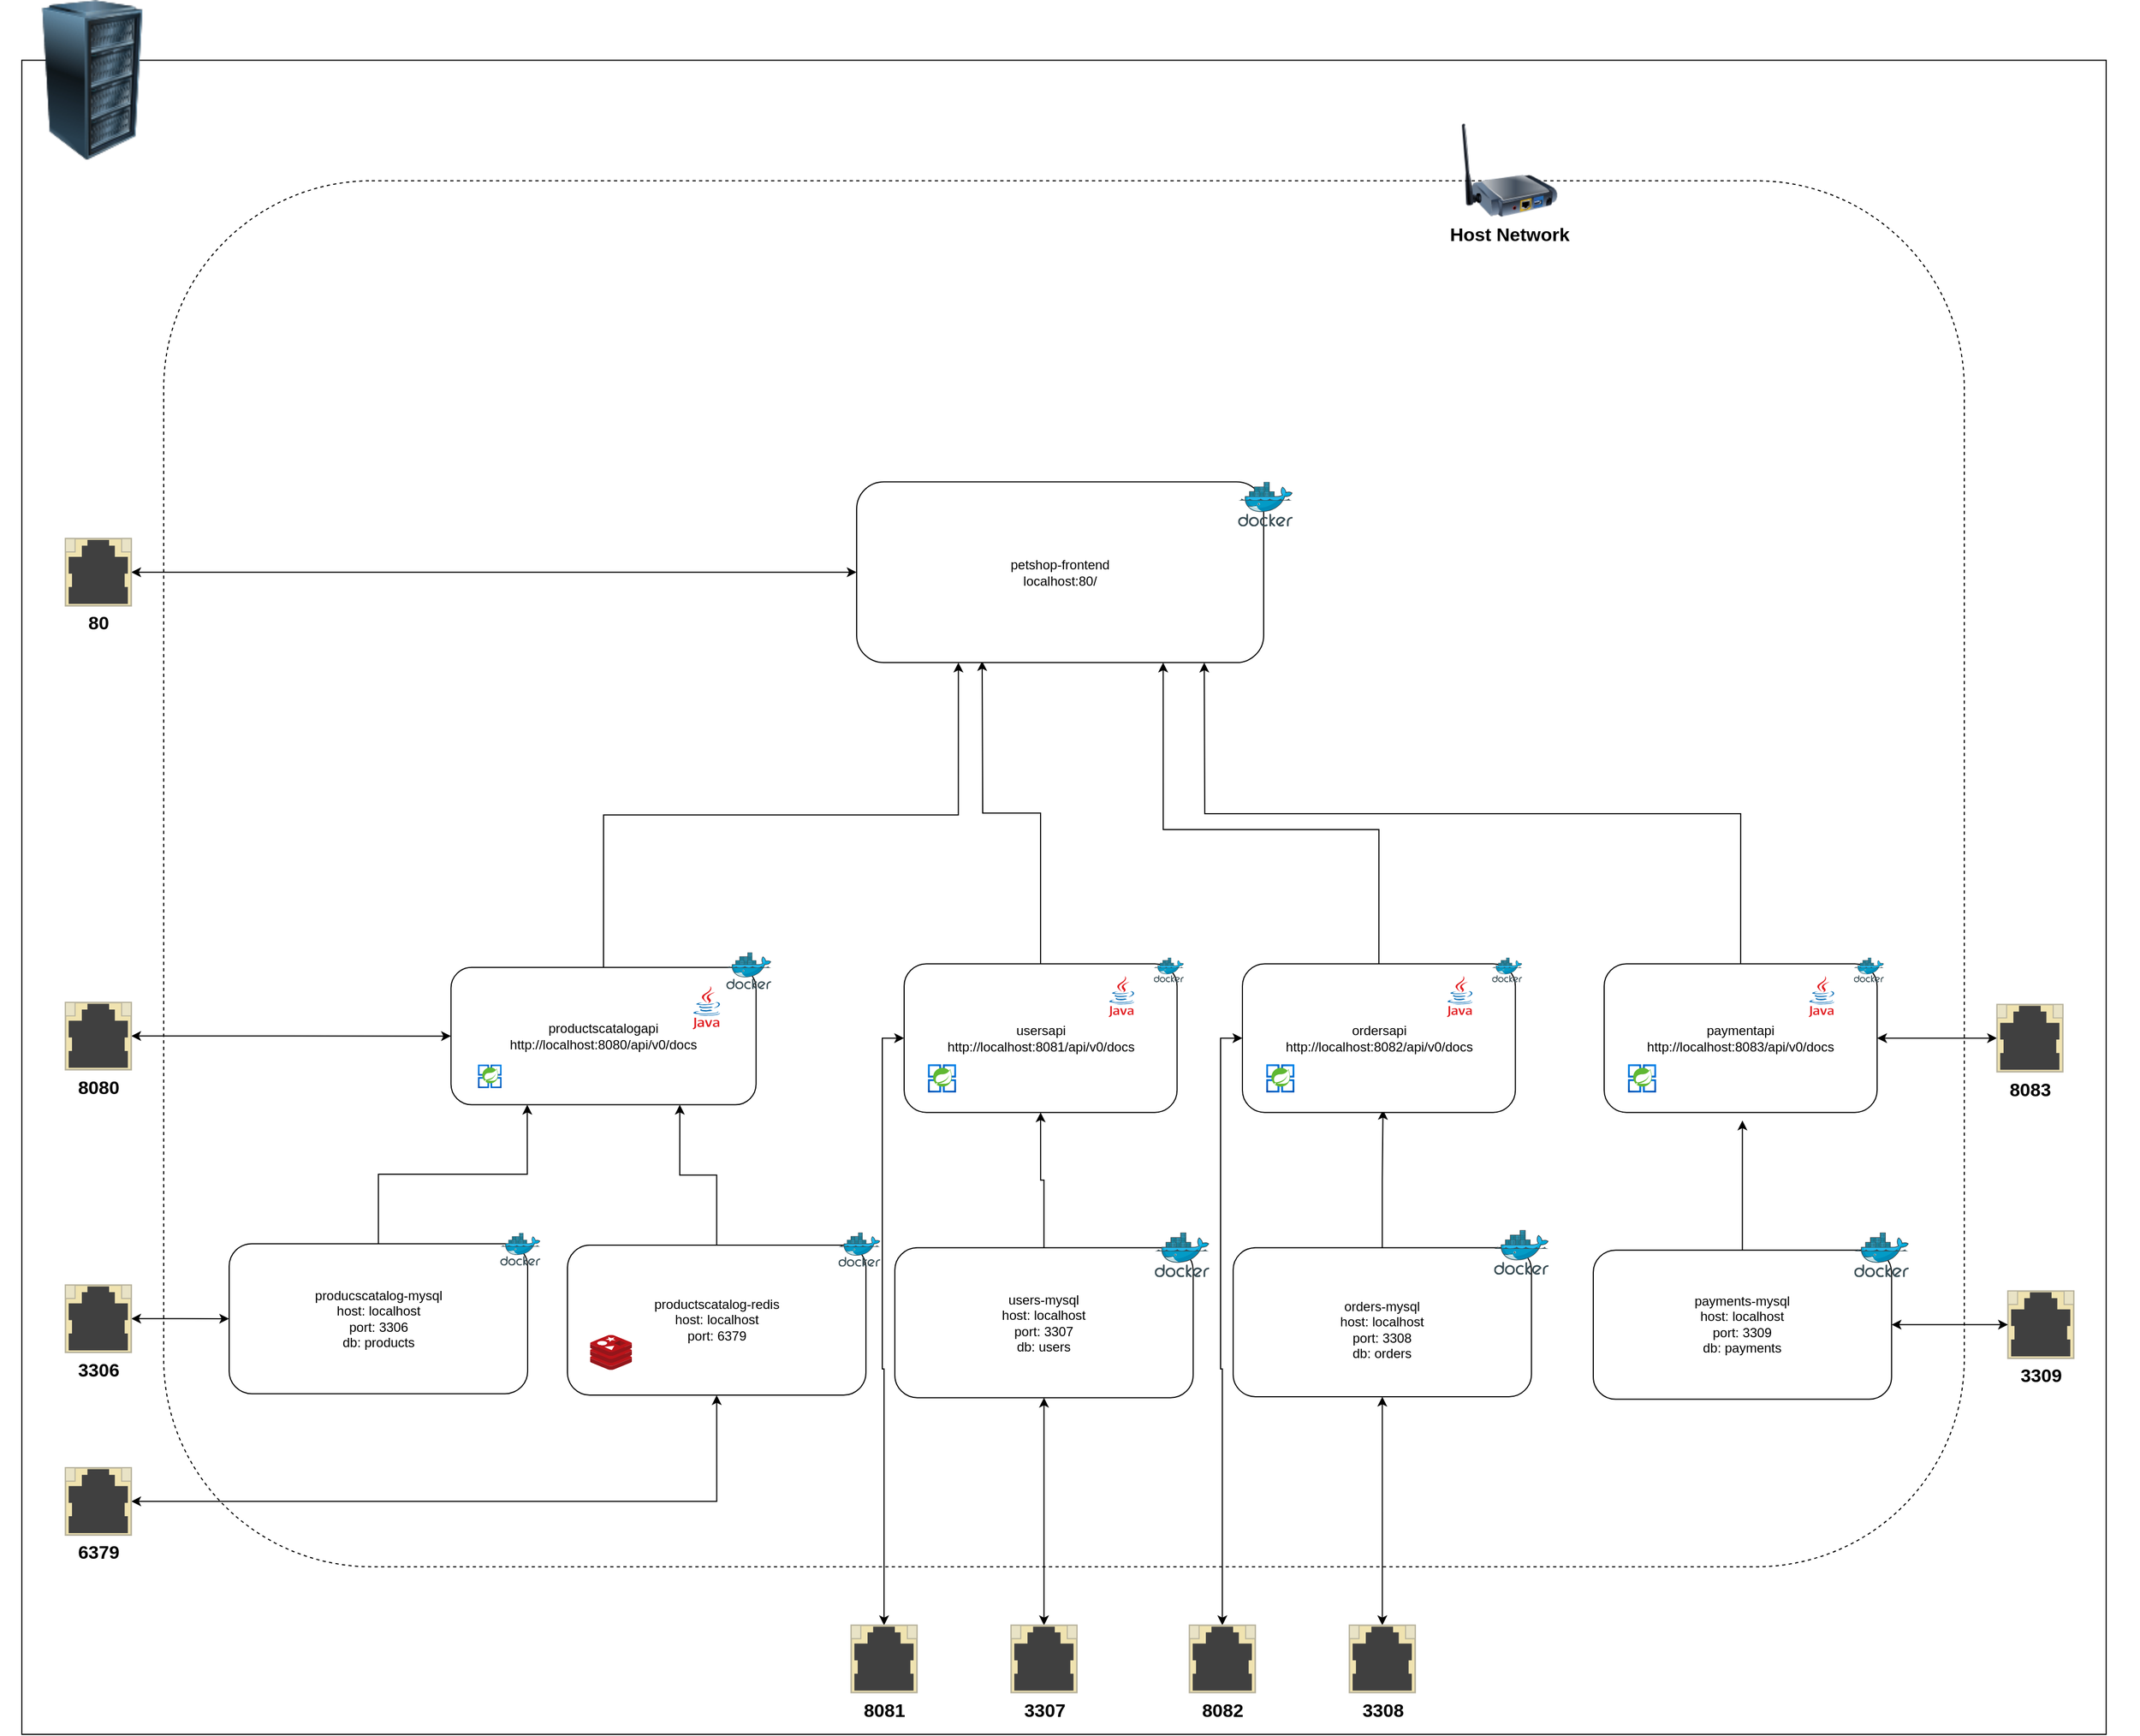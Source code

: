 <mxfile version="27.0.3">
  <diagram name="Page-1" id="rLi3QNiYEH7gknfamkOZ">
    <mxGraphModel dx="2593" dy="2527" grid="1" gridSize="10" guides="1" tooltips="1" connect="1" arrows="1" fold="1" page="1" pageScale="1" pageWidth="850" pageHeight="1100" math="0" shadow="0">
      <root>
        <mxCell id="0" />
        <mxCell id="1" parent="0" />
        <mxCell id="DBEgYbrEwFUXu2Ttw1ki-9" value="" style="group" parent="1" vertex="1" connectable="0">
          <mxGeometry x="90" y="-360" width="1960" height="1590" as="geometry" />
        </mxCell>
        <mxCell id="DBEgYbrEwFUXu2Ttw1ki-8" value="" style="rounded=0;whiteSpace=wrap;html=1;" parent="DBEgYbrEwFUXu2Ttw1ki-9" vertex="1">
          <mxGeometry x="20" y="55.24" width="1910" height="1534.76" as="geometry" />
        </mxCell>
        <mxCell id="DBEgYbrEwFUXu2Ttw1ki-6" value="" style="image;html=1;image=img/lib/clip_art/computers/Server_Rack_128x128.png" parent="DBEgYbrEwFUXu2Ttw1ki-9" vertex="1">
          <mxGeometry width="169.514" height="147.317" as="geometry" />
        </mxCell>
        <mxCell id="DBEgYbrEwFUXu2Ttw1ki-12" value="" style="group" parent="DBEgYbrEwFUXu2Ttw1ki-9" vertex="1" connectable="0">
          <mxGeometry x="150" y="147.312" width="1810" height="1318.487" as="geometry" />
        </mxCell>
        <mxCell id="DBEgYbrEwFUXu2Ttw1ki-10" value="" style="rounded=1;whiteSpace=wrap;html=1;dashed=1;" parent="DBEgYbrEwFUXu2Ttw1ki-12" vertex="1">
          <mxGeometry y="18.418" width="1650" height="1270.609" as="geometry" />
        </mxCell>
        <mxCell id="5t2xOmuU0KYCbt-zRMFo-13" value="" style="group" parent="DBEgYbrEwFUXu2Ttw1ki-12" vertex="1" connectable="0">
          <mxGeometry x="263.272" y="698.503" width="357.971" height="166.983" as="geometry" />
        </mxCell>
        <mxCell id="5t2xOmuU0KYCbt-zRMFo-7" value="productscatalogapi&lt;br&gt;http://localhost:8080/api/v0/docs" style="rounded=1;whiteSpace=wrap;html=1;" parent="5t2xOmuU0KYCbt-zRMFo-13" vertex="1">
          <mxGeometry y="41.088" width="279.559" height="125.895" as="geometry" />
        </mxCell>
        <mxCell id="5t2xOmuU0KYCbt-zRMFo-11" value="" style="dashed=0;outlineConnect=0;html=1;align=center;labelPosition=center;verticalLabelPosition=bottom;verticalAlign=top;shape=mxgraph.weblogos.java" parent="5t2xOmuU0KYCbt-zRMFo-13" vertex="1">
          <mxGeometry x="221.411" y="58.13" width="25.616" height="39.722" as="geometry" />
        </mxCell>
        <mxCell id="5t2xOmuU0KYCbt-zRMFo-12" value="" style="image;aspect=fixed;html=1;points=[];align=center;fontSize=12;image=img/lib/azure2/compute/Azure_Spring_Cloud.svg;" parent="5t2xOmuU0KYCbt-zRMFo-13" vertex="1">
          <mxGeometry x="24.684" y="130.035" width="21.77" height="21.77" as="geometry" />
        </mxCell>
        <mxCell id="5t2xOmuU0KYCbt-zRMFo-31" style="edgeStyle=orthogonalEdgeStyle;rounded=0;orthogonalLoop=1;jettySize=auto;html=1;entryX=0.75;entryY=1;entryDx=0;entryDy=0;" parent="DBEgYbrEwFUXu2Ttw1ki-12" source="5t2xOmuU0KYCbt-zRMFo-25" target="5t2xOmuU0KYCbt-zRMFo-7" edge="1">
          <mxGeometry relative="1" as="geometry" />
        </mxCell>
        <mxCell id="5t2xOmuU0KYCbt-zRMFo-36" style="edgeStyle=orthogonalEdgeStyle;rounded=0;orthogonalLoop=1;jettySize=auto;html=1;entryX=0.25;entryY=1;entryDx=0;entryDy=0;" parent="DBEgYbrEwFUXu2Ttw1ki-12" source="5t2xOmuU0KYCbt-zRMFo-33" target="5t2xOmuU0KYCbt-zRMFo-7" edge="1">
          <mxGeometry relative="1" as="geometry" />
        </mxCell>
        <mxCell id="5t2xOmuU0KYCbt-zRMFo-83" value="" style="group" parent="DBEgYbrEwFUXu2Ttw1ki-12" vertex="1" connectable="0">
          <mxGeometry x="1009.212" y="939.146" width="416.848" height="215.451" as="geometry" />
        </mxCell>
        <mxCell id="5t2xOmuU0KYCbt-zRMFo-8" value="" style="image;sketch=0;aspect=fixed;html=1;points=[];align=center;fontSize=12;image=img/lib/mscae/Docker.svg;" parent="DBEgYbrEwFUXu2Ttw1ki-12" vertex="1">
          <mxGeometry x="515.578" y="725.816" width="41.218" height="33.799" as="geometry" />
        </mxCell>
        <mxCell id="l0kBBHs5JJuqWg4ukBlu-13" style="edgeStyle=orthogonalEdgeStyle;rounded=0;orthogonalLoop=1;jettySize=auto;html=1;entryX=0.515;entryY=0.983;entryDx=0;entryDy=0;entryPerimeter=0;" parent="DBEgYbrEwFUXu2Ttw1ki-12" source="5t2xOmuU0KYCbt-zRMFo-95" target="5t2xOmuU0KYCbt-zRMFo-89" edge="1">
          <mxGeometry relative="1" as="geometry" />
        </mxCell>
        <mxCell id="l0kBBHs5JJuqWg4ukBlu-21" value="" style="group" parent="DBEgYbrEwFUXu2Ttw1ki-12" vertex="1" connectable="0">
          <mxGeometry x="1370.002" y="970.481" width="289.146" height="152.781" as="geometry" />
        </mxCell>
        <mxCell id="l0kBBHs5JJuqWg4ukBlu-35" value="" style="group" parent="l0kBBHs5JJuqWg4ukBlu-21" vertex="1" connectable="0">
          <mxGeometry x="-60" y="12.142" width="289.146" height="152.781" as="geometry" />
        </mxCell>
        <mxCell id="l0kBBHs5JJuqWg4ukBlu-37" style="edgeStyle=orthogonalEdgeStyle;rounded=0;orthogonalLoop=1;jettySize=auto;html=1;" parent="l0kBBHs5JJuqWg4ukBlu-35" source="l0kBBHs5JJuqWg4ukBlu-22" edge="1">
          <mxGeometry relative="1" as="geometry">
            <mxPoint x="136.673" y="-102.724" as="targetPoint" />
          </mxGeometry>
        </mxCell>
        <mxCell id="l0kBBHs5JJuqWg4ukBlu-22" value="&lt;div&gt;&lt;span style=&quot;background-color: transparent; color: light-dark(rgb(0, 0, 0), rgb(255, 255, 255));&quot;&gt;payments-mysql&lt;/span&gt;&lt;/div&gt;&lt;div&gt;host: localhost&lt;br&gt;port: 3309&lt;/div&gt;&lt;div&gt;db: payments&lt;/div&gt;" style="rounded=1;whiteSpace=wrap;html=1;" parent="l0kBBHs5JJuqWg4ukBlu-35" vertex="1">
          <mxGeometry y="16.162" width="273.347" height="136.619" as="geometry" />
        </mxCell>
        <mxCell id="l0kBBHs5JJuqWg4ukBlu-23" value="" style="image;sketch=0;aspect=fixed;html=1;points=[];align=center;fontSize=12;image=img/lib/mscae/Docker.svg;" parent="l0kBBHs5JJuqWg4ukBlu-35" vertex="1">
          <mxGeometry x="239.146" width="50.0" height="41.0" as="geometry" />
        </mxCell>
        <mxCell id="l0kBBHs5JJuqWg4ukBlu-24" value="" style="shape=image;verticalLabelPosition=bottom;labelBackgroundColor=default;verticalAlign=top;aspect=fixed;imageAspect=0;image=https://cdn.freebiesupply.com/logos/large/2x/mysql-5-logo-png-transparent.png;" parent="l0kBBHs5JJuqWg4ukBlu-35" vertex="1">
          <mxGeometry x="11.358" y="82.179" width="53.0" height="53.0" as="geometry" />
        </mxCell>
        <mxCell id="l0kBBHs5JJuqWg4ukBlu-25" value="" style="group" parent="DBEgYbrEwFUXu2Ttw1ki-12" vertex="1" connectable="0">
          <mxGeometry x="60.0" y="982.876" width="285.159" height="147.506" as="geometry" />
        </mxCell>
        <mxCell id="5t2xOmuU0KYCbt-zRMFo-33" value="producscatalog-mysql&lt;div&gt;host: localhost&lt;br&gt;port: 3306&lt;br&gt;&lt;/div&gt;&lt;div&gt;db: products&lt;/div&gt;" style="rounded=1;whiteSpace=wrap;html=1;" parent="l0kBBHs5JJuqWg4ukBlu-25" vertex="1">
          <mxGeometry y="10.01" width="273.515" height="137.496" as="geometry" />
        </mxCell>
        <mxCell id="5t2xOmuU0KYCbt-zRMFo-34" value="" style="image;sketch=0;aspect=fixed;html=1;points=[];align=center;fontSize=12;image=img/lib/mscae/Docker.svg;" parent="l0kBBHs5JJuqWg4ukBlu-25" vertex="1">
          <mxGeometry x="248.492" width="36.667" height="30.067" as="geometry" />
        </mxCell>
        <mxCell id="5t2xOmuU0KYCbt-zRMFo-43" value="" style="shape=image;verticalLabelPosition=bottom;labelBackgroundColor=default;verticalAlign=top;aspect=fixed;imageAspect=0;image=https://cdn.freebiesupply.com/logos/large/2x/mysql-5-logo-png-transparent.png;" parent="l0kBBHs5JJuqWg4ukBlu-25" vertex="1">
          <mxGeometry x="16.09" y="87.508" width="44.82" height="44.82" as="geometry" />
        </mxCell>
        <mxCell id="l0kBBHs5JJuqWg4ukBlu-26" value="" style="group" parent="DBEgYbrEwFUXu2Ttw1ki-12" vertex="1" connectable="0">
          <mxGeometry x="369.997" y="982.619" width="333.452" height="177.974" as="geometry" />
        </mxCell>
        <mxCell id="5t2xOmuU0KYCbt-zRMFo-25" value="productscatalog-redis&lt;br&gt;host: localhost&lt;br&gt;port: 6379" style="rounded=1;whiteSpace=wrap;html=1;" parent="l0kBBHs5JJuqWg4ukBlu-26" vertex="1">
          <mxGeometry y="11.628" width="273.515" height="137.496" as="geometry" />
        </mxCell>
        <mxCell id="5t2xOmuU0KYCbt-zRMFo-30" value="" style="image;sketch=0;aspect=fixed;html=1;points=[];align=center;fontSize=12;image=img/lib/mscae/Cache_Redis_Product.svg;" parent="l0kBBHs5JJuqWg4ukBlu-26" vertex="1">
          <mxGeometry x="20.708" y="93.805" width="38.31" height="32.18" as="geometry" />
        </mxCell>
        <mxCell id="5t2xOmuU0KYCbt-zRMFo-24" value="" style="group" parent="l0kBBHs5JJuqWg4ukBlu-26" vertex="1" connectable="0">
          <mxGeometry x="10.354" width="323.098" height="177.974" as="geometry" />
        </mxCell>
        <mxCell id="5t2xOmuU0KYCbt-zRMFo-26" value="" style="image;sketch=0;aspect=fixed;html=1;points=[];align=center;fontSize=12;image=img/lib/mscae/Docker.svg;" parent="5t2xOmuU0KYCbt-zRMFo-24" vertex="1">
          <mxGeometry x="238.072" width="38.196" height="31.321" as="geometry" />
        </mxCell>
        <mxCell id="l0kBBHs5JJuqWg4ukBlu-30" value="" style="group" parent="DBEgYbrEwFUXu2Ttw1ki-12" vertex="1" connectable="0">
          <mxGeometry x="1000.002" y="980.352" width="289.146" height="152.781" as="geometry" />
        </mxCell>
        <mxCell id="l0kBBHs5JJuqWg4ukBlu-33" value="" style="group" parent="l0kBBHs5JJuqWg4ukBlu-30" vertex="1" connectable="0">
          <mxGeometry x="-20" width="289.146" height="152.781" as="geometry" />
        </mxCell>
        <mxCell id="5t2xOmuU0KYCbt-zRMFo-95" value="&lt;div&gt;&lt;br&gt;&lt;/div&gt;&lt;div&gt;orders-mysql&lt;/div&gt;&lt;div&gt;host: localhost&lt;br&gt;port: 3308&lt;/div&gt;&lt;div&gt;db: orders&lt;/div&gt;" style="rounded=1;whiteSpace=wrap;html=1;" parent="l0kBBHs5JJuqWg4ukBlu-33" vertex="1">
          <mxGeometry y="16.162" width="273.347" height="136.619" as="geometry" />
        </mxCell>
        <mxCell id="5t2xOmuU0KYCbt-zRMFo-96" value="" style="image;sketch=0;aspect=fixed;html=1;points=[];align=center;fontSize=12;image=img/lib/mscae/Docker.svg;" parent="l0kBBHs5JJuqWg4ukBlu-33" vertex="1">
          <mxGeometry x="239.146" width="50.0" height="41.0" as="geometry" />
        </mxCell>
        <mxCell id="5t2xOmuU0KYCbt-zRMFo-97" value="" style="shape=image;verticalLabelPosition=bottom;labelBackgroundColor=default;verticalAlign=top;aspect=fixed;imageAspect=0;image=https://cdn.freebiesupply.com/logos/large/2x/mysql-5-logo-png-transparent.png;" parent="l0kBBHs5JJuqWg4ukBlu-33" vertex="1">
          <mxGeometry x="11.358" y="82.179" width="53.0" height="53.0" as="geometry" />
        </mxCell>
        <mxCell id="l0kBBHs5JJuqWg4ukBlu-31" value="" style="group" parent="DBEgYbrEwFUXu2Ttw1ki-12" vertex="1" connectable="0">
          <mxGeometry x="670.002" y="982.617" width="288.142" height="151.398" as="geometry" />
        </mxCell>
        <mxCell id="5t2xOmuU0KYCbt-zRMFo-80" value="users-mysql&lt;br&gt;host: localhost&lt;br&gt;port: 3307&lt;div&gt;db: users&lt;/div&gt;" style="rounded=1;whiteSpace=wrap;html=1;" parent="l0kBBHs5JJuqWg4ukBlu-31" vertex="1">
          <mxGeometry y="13.902" width="273.347" height="137.496" as="geometry" />
        </mxCell>
        <mxCell id="5t2xOmuU0KYCbt-zRMFo-82" value="" style="shape=image;verticalLabelPosition=bottom;labelBackgroundColor=default;verticalAlign=top;aspect=fixed;imageAspect=0;image=https://cdn.freebiesupply.com/logos/large/2x/mysql-5-logo-png-transparent.png;" parent="l0kBBHs5JJuqWg4ukBlu-31" vertex="1">
          <mxGeometry x="10.353" y="96.077" width="53.0" height="53.0" as="geometry" />
        </mxCell>
        <mxCell id="5t2xOmuU0KYCbt-zRMFo-81" value="" style="image;sketch=0;aspect=fixed;html=1;points=[];align=center;fontSize=12;image=img/lib/mscae/Docker.svg;" parent="l0kBBHs5JJuqWg4ukBlu-31" vertex="1">
          <mxGeometry x="238.142" width="50.0" height="41.0" as="geometry" />
        </mxCell>
        <mxCell id="l0kBBHs5JJuqWg4ukBlu-34" value="" style="group" parent="DBEgYbrEwFUXu2Ttw1ki-12" vertex="1" connectable="0">
          <mxGeometry x="988.506" y="730.584" width="256.349" height="141.919" as="geometry" />
        </mxCell>
        <mxCell id="l0kBBHs5JJuqWg4ukBlu-38" value="" style="group" parent="l0kBBHs5JJuqWg4ukBlu-34" vertex="1" connectable="0">
          <mxGeometry width="256.349" height="141.919" as="geometry" />
        </mxCell>
        <mxCell id="5t2xOmuU0KYCbt-zRMFo-89" value="ordersapi&lt;br&gt;&lt;div&gt;&lt;span style=&quot;background-color: transparent; color: light-dark(rgb(0, 0, 0), rgb(255, 255, 255));&quot;&gt;http://&lt;/span&gt;localhost:8082/api/v0/docs&lt;/div&gt;" style="rounded=1;whiteSpace=wrap;html=1;" parent="l0kBBHs5JJuqWg4ukBlu-38" vertex="1">
          <mxGeometry y="5.767" width="250.132" height="136.152" as="geometry" />
        </mxCell>
        <mxCell id="5t2xOmuU0KYCbt-zRMFo-90" value="" style="image;sketch=0;aspect=fixed;html=1;points=[];align=center;fontSize=12;image=img/lib/mscae/Docker.svg;" parent="l0kBBHs5JJuqWg4ukBlu-38" vertex="1">
          <mxGeometry x="228.801" width="27.548" height="22.589" as="geometry" />
        </mxCell>
        <mxCell id="5t2xOmuU0KYCbt-zRMFo-91" value="" style="dashed=0;outlineConnect=0;html=1;align=center;labelPosition=center;verticalLabelPosition=bottom;verticalAlign=top;shape=mxgraph.weblogos.java" parent="l0kBBHs5JJuqWg4ukBlu-38" vertex="1">
          <mxGeometry x="187.377" y="16.876" width="23.845" height="37.729" as="geometry" />
        </mxCell>
        <mxCell id="5t2xOmuU0KYCbt-zRMFo-92" value="" style="image;aspect=fixed;html=1;points=[];align=center;fontSize=12;image=img/lib/azure2/compute/Azure_Spring_Cloud.svg;" parent="l0kBBHs5JJuqWg4ukBlu-38" vertex="1">
          <mxGeometry x="21.712" y="97.769" width="25.98" height="25.98" as="geometry" />
        </mxCell>
        <mxCell id="l0kBBHs5JJuqWg4ukBlu-36" value="" style="group" parent="DBEgYbrEwFUXu2Ttw1ki-12" vertex="1" connectable="0">
          <mxGeometry x="1319.996" y="730.584" width="256.349" height="141.919" as="geometry" />
        </mxCell>
        <mxCell id="l0kBBHs5JJuqWg4ukBlu-16" value="paymentapi&lt;br&gt;&lt;div&gt;&lt;span style=&quot;background-color: transparent; color: light-dark(rgb(0, 0, 0), rgb(255, 255, 255));&quot;&gt;http://&lt;/span&gt;localhost:8083/api/v0/docs&lt;/div&gt;" style="rounded=1;whiteSpace=wrap;html=1;" parent="l0kBBHs5JJuqWg4ukBlu-36" vertex="1">
          <mxGeometry y="5.767" width="250.132" height="136.152" as="geometry" />
        </mxCell>
        <mxCell id="l0kBBHs5JJuqWg4ukBlu-17" value="" style="image;sketch=0;aspect=fixed;html=1;points=[];align=center;fontSize=12;image=img/lib/mscae/Docker.svg;" parent="l0kBBHs5JJuqWg4ukBlu-36" vertex="1">
          <mxGeometry x="228.801" width="27.548" height="22.589" as="geometry" />
        </mxCell>
        <mxCell id="l0kBBHs5JJuqWg4ukBlu-18" value="" style="dashed=0;outlineConnect=0;html=1;align=center;labelPosition=center;verticalLabelPosition=bottom;verticalAlign=top;shape=mxgraph.weblogos.java" parent="l0kBBHs5JJuqWg4ukBlu-36" vertex="1">
          <mxGeometry x="187.377" y="16.876" width="23.845" height="37.729" as="geometry" />
        </mxCell>
        <mxCell id="l0kBBHs5JJuqWg4ukBlu-19" value="" style="image;aspect=fixed;html=1;points=[];align=center;fontSize=12;image=img/lib/azure2/compute/Azure_Spring_Cloud.svg;" parent="l0kBBHs5JJuqWg4ukBlu-36" vertex="1">
          <mxGeometry x="21.712" y="97.769" width="25.98" height="25.98" as="geometry" />
        </mxCell>
        <mxCell id="l0kBBHs5JJuqWg4ukBlu-45" style="edgeStyle=orthogonalEdgeStyle;rounded=0;orthogonalLoop=1;jettySize=auto;html=1;entryX=0.5;entryY=1;entryDx=0;entryDy=0;" parent="DBEgYbrEwFUXu2Ttw1ki-12" source="5t2xOmuU0KYCbt-zRMFo-80" target="l0kBBHs5JJuqWg4ukBlu-40" edge="1">
          <mxGeometry relative="1" as="geometry" />
        </mxCell>
        <mxCell id="l0kBBHs5JJuqWg4ukBlu-46" value="" style="group" parent="DBEgYbrEwFUXu2Ttw1ki-12" vertex="1" connectable="0">
          <mxGeometry x="678.506" y="730.584" width="256.349" height="141.919" as="geometry" />
        </mxCell>
        <mxCell id="l0kBBHs5JJuqWg4ukBlu-79" style="edgeStyle=orthogonalEdgeStyle;rounded=0;orthogonalLoop=1;jettySize=auto;html=1;" parent="l0kBBHs5JJuqWg4ukBlu-46" source="l0kBBHs5JJuqWg4ukBlu-40" edge="1">
          <mxGeometry relative="1" as="geometry">
            <mxPoint x="71.494" y="-271.842" as="targetPoint" />
          </mxGeometry>
        </mxCell>
        <mxCell id="l0kBBHs5JJuqWg4ukBlu-40" value="usersapi&lt;br&gt;http://localhost:8081/api/v0/docs" style="rounded=1;whiteSpace=wrap;html=1;" parent="l0kBBHs5JJuqWg4ukBlu-46" vertex="1">
          <mxGeometry y="5.767" width="250.132" height="136.152" as="geometry" />
        </mxCell>
        <mxCell id="l0kBBHs5JJuqWg4ukBlu-41" value="" style="image;sketch=0;aspect=fixed;html=1;points=[];align=center;fontSize=12;image=img/lib/mscae/Docker.svg;" parent="l0kBBHs5JJuqWg4ukBlu-46" vertex="1">
          <mxGeometry x="228.801" width="27.548" height="22.589" as="geometry" />
        </mxCell>
        <mxCell id="l0kBBHs5JJuqWg4ukBlu-42" value="" style="dashed=0;outlineConnect=0;html=1;align=center;labelPosition=center;verticalLabelPosition=bottom;verticalAlign=top;shape=mxgraph.weblogos.java" parent="l0kBBHs5JJuqWg4ukBlu-46" vertex="1">
          <mxGeometry x="187.377" y="16.876" width="23.845" height="37.729" as="geometry" />
        </mxCell>
        <mxCell id="l0kBBHs5JJuqWg4ukBlu-43" value="" style="image;aspect=fixed;html=1;points=[];align=center;fontSize=12;image=img/lib/azure2/compute/Azure_Spring_Cloud.svg;" parent="l0kBBHs5JJuqWg4ukBlu-46" vertex="1">
          <mxGeometry x="21.712" y="97.769" width="25.98" height="25.98" as="geometry" />
        </mxCell>
        <mxCell id="l0kBBHs5JJuqWg4ukBlu-74" value="" style="group" parent="DBEgYbrEwFUXu2Ttw1ki-12" vertex="1" connectable="0">
          <mxGeometry x="635.004" y="294.391" width="399.571" height="165.735" as="geometry" />
        </mxCell>
        <mxCell id="5t2xOmuU0KYCbt-zRMFo-1" value="petshop-frontend&lt;div&gt;localhost:80/&lt;/div&gt;" style="rounded=1;whiteSpace=wrap;html=1;" parent="l0kBBHs5JJuqWg4ukBlu-74" vertex="1">
          <mxGeometry y="0.004" width="372.97" height="165.732" as="geometry" />
        </mxCell>
        <mxCell id="5t2xOmuU0KYCbt-zRMFo-2" value="" style="image;sketch=0;aspect=fixed;html=1;points=[];align=center;fontSize=12;image=img/lib/mscae/Docker.svg;" parent="l0kBBHs5JJuqWg4ukBlu-74" vertex="1">
          <mxGeometry x="349.572" width="50.0" height="41.0" as="geometry" />
        </mxCell>
        <mxCell id="5t2xOmuU0KYCbt-zRMFo-3" value="" style="shape=image;html=1;verticalAlign=top;verticalLabelPosition=bottom;labelBackgroundColor=#ffffff;imageAspect=0;aspect=fixed;image=https://cdn2.iconfinder.com/data/icons/boxicons-logos/24/bxl-react-128.png" parent="l0kBBHs5JJuqWg4ukBlu-74" vertex="1">
          <mxGeometry x="279.58" y="12.162" width="53.31" height="53.31" as="geometry" />
        </mxCell>
        <mxCell id="5t2xOmuU0KYCbt-zRMFo-4" value="" style="shape=image;verticalLabelPosition=bottom;labelBackgroundColor=default;verticalAlign=top;aspect=fixed;imageAspect=0;image=https://cdn.iconscout.com/icon/free/png-256/free-nginx-3628948-3030173.png;" parent="l0kBBHs5JJuqWg4ukBlu-74" vertex="1">
          <mxGeometry x="19.58" y="104.611" width="46.37" height="46.37" as="geometry" />
        </mxCell>
        <mxCell id="l0kBBHs5JJuqWg4ukBlu-75" style="edgeStyle=orthogonalEdgeStyle;rounded=0;orthogonalLoop=1;jettySize=auto;html=1;exitX=0.5;exitY=0;exitDx=0;exitDy=0;entryX=0.25;entryY=1;entryDx=0;entryDy=0;" parent="DBEgYbrEwFUXu2Ttw1ki-12" source="5t2xOmuU0KYCbt-zRMFo-7" target="5t2xOmuU0KYCbt-zRMFo-1" edge="1">
          <mxGeometry relative="1" as="geometry" />
        </mxCell>
        <mxCell id="l0kBBHs5JJuqWg4ukBlu-80" style="edgeStyle=orthogonalEdgeStyle;rounded=0;orthogonalLoop=1;jettySize=auto;html=1;entryX=0.854;entryY=1.019;entryDx=0;entryDy=0;entryPerimeter=0;exitX=0.5;exitY=0;exitDx=0;exitDy=0;" parent="DBEgYbrEwFUXu2Ttw1ki-12" source="l0kBBHs5JJuqWg4ukBlu-16" edge="1">
          <mxGeometry relative="1" as="geometry">
            <mxPoint x="1445.062" y="733.197" as="sourcePoint" />
            <mxPoint x="953.52" y="460.121" as="targetPoint" />
          </mxGeometry>
        </mxCell>
        <mxCell id="l0kBBHs5JJuqWg4ukBlu-81" style="edgeStyle=orthogonalEdgeStyle;rounded=0;orthogonalLoop=1;jettySize=auto;html=1;exitX=0.5;exitY=0;exitDx=0;exitDy=0;entryX=0.753;entryY=1.022;entryDx=0;entryDy=0;entryPerimeter=0;" parent="DBEgYbrEwFUXu2Ttw1ki-12" source="5t2xOmuU0KYCbt-zRMFo-89" edge="1">
          <mxGeometry relative="1" as="geometry">
            <mxPoint x="1113.572" y="732.704" as="sourcePoint" />
            <mxPoint x="915.85" y="460.125" as="targetPoint" />
            <Array as="points">
              <mxPoint x="1114" y="613.245" />
              <mxPoint x="916" y="613.245" />
            </Array>
          </mxGeometry>
        </mxCell>
        <mxCell id="vEeLgYSL3ZKzY06fn7T7-19" value="&lt;b&gt;3309&lt;/b&gt;" style="html=1;verticalLabelPosition=bottom;verticalAlign=top;outlineConnect=0;shadow=0;dashed=0;shape=mxgraph.rack.hpe_aruba.switches.rj45_sfp;fontSize=17;" parent="DBEgYbrEwFUXu2Ttw1ki-12" vertex="1">
          <mxGeometry x="1690" y="1036.274" width="60.24" height="61.633" as="geometry" />
        </mxCell>
        <mxCell id="vEeLgYSL3ZKzY06fn7T7-20" style="edgeStyle=orthogonalEdgeStyle;rounded=0;orthogonalLoop=1;jettySize=auto;html=1;entryX=1;entryY=0.5;entryDx=0;entryDy=0;startArrow=classic;startFill=1;" parent="DBEgYbrEwFUXu2Ttw1ki-12" source="vEeLgYSL3ZKzY06fn7T7-19" target="l0kBBHs5JJuqWg4ukBlu-22" edge="1">
          <mxGeometry relative="1" as="geometry" />
        </mxCell>
        <mxCell id="vEeLgYSL3ZKzY06fn7T7-22" style="edgeStyle=orthogonalEdgeStyle;rounded=0;orthogonalLoop=1;jettySize=auto;html=1;entryX=1;entryY=0.5;entryDx=0;entryDy=0;startArrow=classic;startFill=1;" parent="DBEgYbrEwFUXu2Ttw1ki-12" source="vEeLgYSL3ZKzY06fn7T7-21" target="l0kBBHs5JJuqWg4ukBlu-16" edge="1">
          <mxGeometry relative="1" as="geometry" />
        </mxCell>
        <mxCell id="vEeLgYSL3ZKzY06fn7T7-21" value="&lt;b&gt;8083&lt;/b&gt;" style="html=1;verticalLabelPosition=bottom;verticalAlign=top;outlineConnect=0;shadow=0;dashed=0;shape=mxgraph.rack.hpe_aruba.switches.rj45_sfp;fontSize=17;" parent="DBEgYbrEwFUXu2Ttw1ki-12" vertex="1">
          <mxGeometry x="1680" y="773.614" width="60.24" height="61.633" as="geometry" />
        </mxCell>
        <mxCell id="DBEgYbrEwFUXu2Ttw1ki-11" value="Host Network" style="image;html=1;image=img/lib/clip_art/networking/Print_Server_Wireless_128x128.png;fontStyle=1;fontSize=17;" parent="DBEgYbrEwFUXu2Ttw1ki-9" vertex="1">
          <mxGeometry x="1330.002" y="112.998" width="106.71" height="85.957" as="geometry" />
        </mxCell>
        <mxCell id="vEeLgYSL3ZKzY06fn7T7-2" style="edgeStyle=orthogonalEdgeStyle;rounded=0;orthogonalLoop=1;jettySize=auto;html=1;entryX=0;entryY=0.5;entryDx=0;entryDy=0;startArrow=classic;startFill=1;" parent="DBEgYbrEwFUXu2Ttw1ki-9" source="vEeLgYSL3ZKzY06fn7T7-1" target="5t2xOmuU0KYCbt-zRMFo-1" edge="1">
          <mxGeometry relative="1" as="geometry" />
        </mxCell>
        <mxCell id="vEeLgYSL3ZKzY06fn7T7-1" value="&lt;b&gt;80&lt;/b&gt;" style="html=1;verticalLabelPosition=bottom;verticalAlign=top;outlineConnect=0;shadow=0;dashed=0;shape=mxgraph.rack.hpe_aruba.switches.rj45_sfp;fontSize=17;" parent="DBEgYbrEwFUXu2Ttw1ki-9" vertex="1">
          <mxGeometry x="60.0" y="493.76" width="60.24" height="61.633" as="geometry" />
        </mxCell>
        <mxCell id="vEeLgYSL3ZKzY06fn7T7-4" style="edgeStyle=orthogonalEdgeStyle;rounded=0;orthogonalLoop=1;jettySize=auto;html=1;entryX=0;entryY=0.5;entryDx=0;entryDy=0;startArrow=classic;startFill=1;" parent="DBEgYbrEwFUXu2Ttw1ki-9" source="vEeLgYSL3ZKzY06fn7T7-3" target="5t2xOmuU0KYCbt-zRMFo-7" edge="1">
          <mxGeometry relative="1" as="geometry" />
        </mxCell>
        <mxCell id="vEeLgYSL3ZKzY06fn7T7-3" value="&lt;b&gt;8080&lt;/b&gt;" style="html=1;verticalLabelPosition=bottom;verticalAlign=top;outlineConnect=0;shadow=0;dashed=0;shape=mxgraph.rack.hpe_aruba.switches.rj45_sfp;fontSize=17;" parent="DBEgYbrEwFUXu2Ttw1ki-9" vertex="1">
          <mxGeometry x="60" y="919.035" width="60.24" height="61.633" as="geometry" />
        </mxCell>
        <mxCell id="vEeLgYSL3ZKzY06fn7T7-6" style="edgeStyle=orthogonalEdgeStyle;rounded=0;orthogonalLoop=1;jettySize=auto;html=1;entryX=0;entryY=0.5;entryDx=0;entryDy=0;startArrow=classic;startFill=1;" parent="DBEgYbrEwFUXu2Ttw1ki-9" source="vEeLgYSL3ZKzY06fn7T7-5" target="5t2xOmuU0KYCbt-zRMFo-33" edge="1">
          <mxGeometry relative="1" as="geometry" />
        </mxCell>
        <mxCell id="vEeLgYSL3ZKzY06fn7T7-5" value="&lt;b&gt;3306&lt;/b&gt;" style="html=1;verticalLabelPosition=bottom;verticalAlign=top;outlineConnect=0;shadow=0;dashed=0;shape=mxgraph.rack.hpe_aruba.switches.rj45_sfp;fontSize=17;" parent="DBEgYbrEwFUXu2Ttw1ki-9" vertex="1">
          <mxGeometry x="60" y="1178.129" width="60.24" height="61.633" as="geometry" />
        </mxCell>
        <mxCell id="vEeLgYSL3ZKzY06fn7T7-8" style="edgeStyle=orthogonalEdgeStyle;rounded=0;orthogonalLoop=1;jettySize=auto;html=1;entryX=0.5;entryY=1;entryDx=0;entryDy=0;startArrow=classic;startFill=1;" parent="DBEgYbrEwFUXu2Ttw1ki-9" source="vEeLgYSL3ZKzY06fn7T7-7" target="5t2xOmuU0KYCbt-zRMFo-25" edge="1">
          <mxGeometry relative="1" as="geometry" />
        </mxCell>
        <mxCell id="vEeLgYSL3ZKzY06fn7T7-7" value="&lt;b&gt;6379&lt;/b&gt;" style="html=1;verticalLabelPosition=bottom;verticalAlign=top;outlineConnect=0;shadow=0;dashed=0;shape=mxgraph.rack.hpe_aruba.switches.rj45_sfp;fontSize=17;" parent="DBEgYbrEwFUXu2Ttw1ki-9" vertex="1">
          <mxGeometry x="60" y="1345.646" width="60.24" height="61.633" as="geometry" />
        </mxCell>
        <mxCell id="vEeLgYSL3ZKzY06fn7T7-12" style="edgeStyle=orthogonalEdgeStyle;rounded=0;orthogonalLoop=1;jettySize=auto;html=1;entryX=0;entryY=0.5;entryDx=0;entryDy=0;startArrow=classic;startFill=1;" parent="DBEgYbrEwFUXu2Ttw1ki-9" source="vEeLgYSL3ZKzY06fn7T7-9" target="l0kBBHs5JJuqWg4ukBlu-40" edge="1">
          <mxGeometry relative="1" as="geometry" />
        </mxCell>
        <mxCell id="vEeLgYSL3ZKzY06fn7T7-9" value="&lt;b&gt;8081&lt;/b&gt;" style="html=1;verticalLabelPosition=bottom;verticalAlign=top;outlineConnect=0;shadow=0;dashed=0;shape=mxgraph.rack.hpe_aruba.switches.rj45_sfp;fontSize=17;" parent="DBEgYbrEwFUXu2Ttw1ki-9" vertex="1">
          <mxGeometry x="780" y="1489.996" width="60.24" height="61.633" as="geometry" />
        </mxCell>
        <mxCell id="vEeLgYSL3ZKzY06fn7T7-14" style="edgeStyle=orthogonalEdgeStyle;rounded=0;orthogonalLoop=1;jettySize=auto;html=1;entryX=0.5;entryY=1;entryDx=0;entryDy=0;startArrow=classic;startFill=1;" parent="DBEgYbrEwFUXu2Ttw1ki-9" source="vEeLgYSL3ZKzY06fn7T7-13" target="5t2xOmuU0KYCbt-zRMFo-80" edge="1">
          <mxGeometry relative="1" as="geometry" />
        </mxCell>
        <mxCell id="vEeLgYSL3ZKzY06fn7T7-13" value="&lt;b&gt;3307&lt;/b&gt;" style="html=1;verticalLabelPosition=bottom;verticalAlign=top;outlineConnect=0;shadow=0;dashed=0;shape=mxgraph.rack.hpe_aruba.switches.rj45_sfp;fontSize=17;" parent="DBEgYbrEwFUXu2Ttw1ki-9" vertex="1">
          <mxGeometry x="926.56" y="1489.996" width="60.24" height="61.633" as="geometry" />
        </mxCell>
        <mxCell id="vEeLgYSL3ZKzY06fn7T7-16" style="edgeStyle=orthogonalEdgeStyle;rounded=0;orthogonalLoop=1;jettySize=auto;html=1;entryX=0;entryY=0.5;entryDx=0;entryDy=0;startArrow=classic;startFill=1;" parent="DBEgYbrEwFUXu2Ttw1ki-9" source="vEeLgYSL3ZKzY06fn7T7-15" target="5t2xOmuU0KYCbt-zRMFo-89" edge="1">
          <mxGeometry relative="1" as="geometry" />
        </mxCell>
        <mxCell id="vEeLgYSL3ZKzY06fn7T7-15" value="&lt;b&gt;8082&lt;/b&gt;" style="html=1;verticalLabelPosition=bottom;verticalAlign=top;outlineConnect=0;shadow=0;dashed=0;shape=mxgraph.rack.hpe_aruba.switches.rj45_sfp;fontSize=17;" parent="DBEgYbrEwFUXu2Ttw1ki-9" vertex="1">
          <mxGeometry x="1090" y="1489.996" width="60.24" height="61.633" as="geometry" />
        </mxCell>
        <mxCell id="vEeLgYSL3ZKzY06fn7T7-18" style="edgeStyle=orthogonalEdgeStyle;rounded=0;orthogonalLoop=1;jettySize=auto;html=1;entryX=0.5;entryY=1;entryDx=0;entryDy=0;startArrow=classic;startFill=1;" parent="DBEgYbrEwFUXu2Ttw1ki-9" source="vEeLgYSL3ZKzY06fn7T7-17" target="5t2xOmuU0KYCbt-zRMFo-95" edge="1">
          <mxGeometry relative="1" as="geometry" />
        </mxCell>
        <mxCell id="vEeLgYSL3ZKzY06fn7T7-17" value="&lt;b&gt;3308&lt;/b&gt;" style="html=1;verticalLabelPosition=bottom;verticalAlign=top;outlineConnect=0;shadow=0;dashed=0;shape=mxgraph.rack.hpe_aruba.switches.rj45_sfp;fontSize=17;" parent="DBEgYbrEwFUXu2Ttw1ki-9" vertex="1">
          <mxGeometry x="1236.56" y="1489.996" width="60.24" height="61.633" as="geometry" />
        </mxCell>
      </root>
    </mxGraphModel>
  </diagram>
</mxfile>
